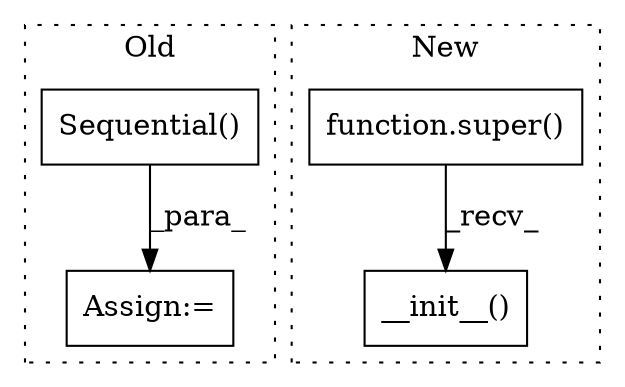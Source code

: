 digraph G {
subgraph cluster0 {
1 [label="Sequential()" a="75" s="2255,2270" l="14,31" shape="box"];
4 [label="Assign:=" a="68" s="2504" l="3" shape="box"];
label = "Old";
style="dotted";
}
subgraph cluster1 {
2 [label="__init__()" a="75" s="3151" l="30" shape="box"];
3 [label="function.super()" a="75" s="3151,3169" l="6,1" shape="box"];
label = "New";
style="dotted";
}
1 -> 4 [label="_para_"];
3 -> 2 [label="_recv_"];
}